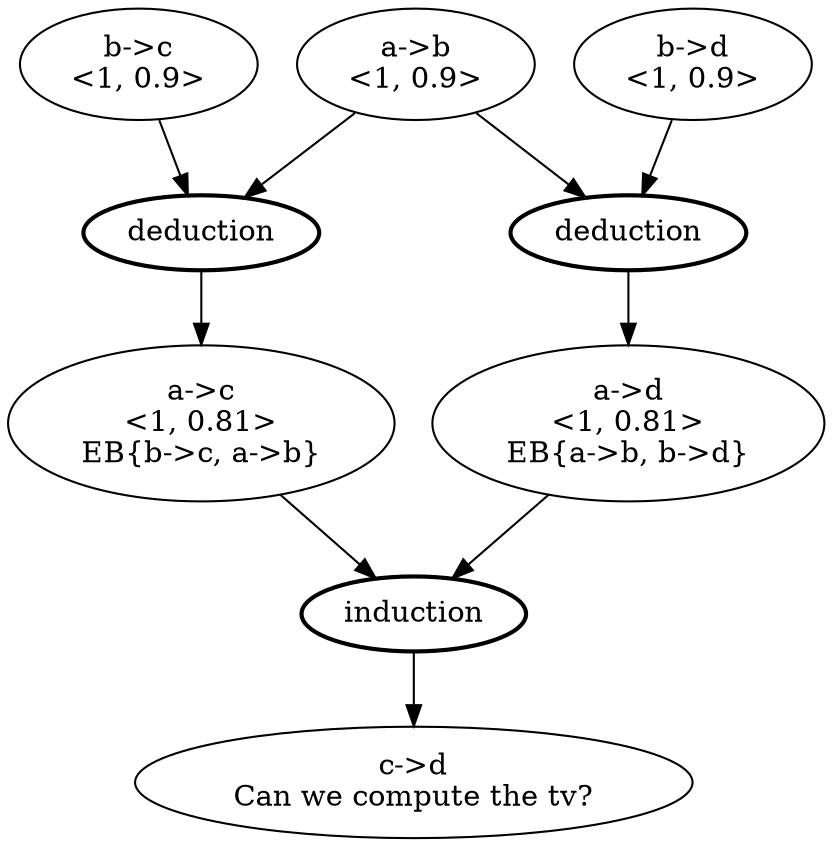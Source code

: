 digraph {
    a_to_b[label="a->b\n<1, 0.9>"];
    b_to_c[label="b->c\n<1, 0.9>"];
    b_to_d[label="b->d\n<1, 0.9>"];

    a_to_c[label="a->c\n<1, 0.81>\nEB{b->c, a->b}"];
    a_to_d[label="a->d\n<1, 0.81>\nEB{a->b, b->d}"];

    c_to_d[label="c->d\nCan we compute the tv?"];

    deduction1[label="deduction", penwidth=2];
    deduction2[label="deduction", penwidth=2];
    induction3[label="induction", penwidth=2];

    a_to_b -> deduction1;
    b_to_c -> deduction1;

    a_to_b -> deduction2;
    b_to_d -> deduction2;

    deduction1 -> a_to_c ;
    deduction2 -> a_to_d ;

    a_to_c -> induction3
    a_to_d -> induction3
    induction3 -> c_to_d;
}